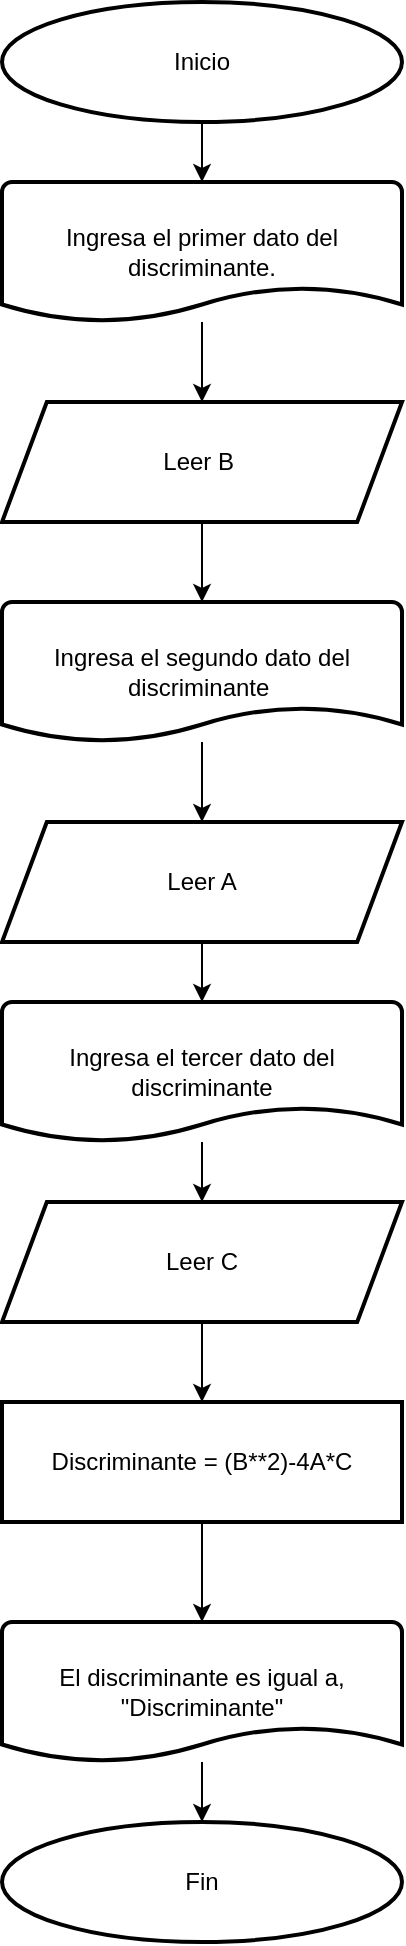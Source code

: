 <mxfile version="26.0.12">
  <diagram name="Página-1" id="OaZRxNsL9QHM0pjyVaZf">
    <mxGraphModel dx="1737" dy="942" grid="1" gridSize="10" guides="1" tooltips="1" connect="1" arrows="1" fold="1" page="1" pageScale="1" pageWidth="850" pageHeight="1100" math="0" shadow="0">
      <root>
        <mxCell id="0" />
        <mxCell id="1" parent="0" />
        <mxCell id="No6roHmcffp-jAjZKv8g-3" value="" style="edgeStyle=orthogonalEdgeStyle;rounded=0;orthogonalLoop=1;jettySize=auto;html=1;" edge="1" parent="1" source="No6roHmcffp-jAjZKv8g-1" target="No6roHmcffp-jAjZKv8g-2">
          <mxGeometry relative="1" as="geometry" />
        </mxCell>
        <mxCell id="No6roHmcffp-jAjZKv8g-1" value="Inicio" style="strokeWidth=2;html=1;shape=mxgraph.flowchart.start_1;whiteSpace=wrap;" vertex="1" parent="1">
          <mxGeometry x="210" y="20" width="200" height="60" as="geometry" />
        </mxCell>
        <mxCell id="No6roHmcffp-jAjZKv8g-5" value="" style="edgeStyle=orthogonalEdgeStyle;rounded=0;orthogonalLoop=1;jettySize=auto;html=1;" edge="1" parent="1" source="No6roHmcffp-jAjZKv8g-2" target="No6roHmcffp-jAjZKv8g-4">
          <mxGeometry relative="1" as="geometry" />
        </mxCell>
        <mxCell id="No6roHmcffp-jAjZKv8g-2" value="Ingresa el primer dato del discriminante." style="strokeWidth=2;html=1;shape=mxgraph.flowchart.document2;whiteSpace=wrap;size=0.25;" vertex="1" parent="1">
          <mxGeometry x="210" y="110" width="200" height="70" as="geometry" />
        </mxCell>
        <mxCell id="No6roHmcffp-jAjZKv8g-7" value="" style="edgeStyle=orthogonalEdgeStyle;rounded=0;orthogonalLoop=1;jettySize=auto;html=1;" edge="1" parent="1" source="No6roHmcffp-jAjZKv8g-4" target="No6roHmcffp-jAjZKv8g-6">
          <mxGeometry relative="1" as="geometry" />
        </mxCell>
        <mxCell id="No6roHmcffp-jAjZKv8g-4" value="Leer B&amp;nbsp;" style="shape=parallelogram;html=1;strokeWidth=2;perimeter=parallelogramPerimeter;whiteSpace=wrap;rounded=1;arcSize=0;size=0.112;" vertex="1" parent="1">
          <mxGeometry x="210" y="220" width="200" height="60" as="geometry" />
        </mxCell>
        <mxCell id="No6roHmcffp-jAjZKv8g-11" value="" style="edgeStyle=orthogonalEdgeStyle;rounded=0;orthogonalLoop=1;jettySize=auto;html=1;" edge="1" parent="1" source="No6roHmcffp-jAjZKv8g-6" target="No6roHmcffp-jAjZKv8g-8">
          <mxGeometry relative="1" as="geometry" />
        </mxCell>
        <mxCell id="No6roHmcffp-jAjZKv8g-6" value="Ingresa el segundo dato del discriminante&amp;nbsp;" style="strokeWidth=2;html=1;shape=mxgraph.flowchart.document2;whiteSpace=wrap;size=0.25;" vertex="1" parent="1">
          <mxGeometry x="210" y="320" width="200" height="70" as="geometry" />
        </mxCell>
        <mxCell id="No6roHmcffp-jAjZKv8g-13" value="" style="edgeStyle=orthogonalEdgeStyle;rounded=0;orthogonalLoop=1;jettySize=auto;html=1;" edge="1" parent="1" source="No6roHmcffp-jAjZKv8g-8" target="No6roHmcffp-jAjZKv8g-12">
          <mxGeometry relative="1" as="geometry" />
        </mxCell>
        <mxCell id="No6roHmcffp-jAjZKv8g-8" value="Leer A" style="shape=parallelogram;html=1;strokeWidth=2;perimeter=parallelogramPerimeter;whiteSpace=wrap;rounded=1;arcSize=0;size=0.112;" vertex="1" parent="1">
          <mxGeometry x="210" y="430" width="200" height="60" as="geometry" />
        </mxCell>
        <mxCell id="No6roHmcffp-jAjZKv8g-15" value="" style="edgeStyle=orthogonalEdgeStyle;rounded=0;orthogonalLoop=1;jettySize=auto;html=1;" edge="1" parent="1" source="No6roHmcffp-jAjZKv8g-12" target="No6roHmcffp-jAjZKv8g-14">
          <mxGeometry relative="1" as="geometry" />
        </mxCell>
        <mxCell id="No6roHmcffp-jAjZKv8g-12" value="Ingresa el tercer dato del discriminante" style="strokeWidth=2;html=1;shape=mxgraph.flowchart.document2;whiteSpace=wrap;size=0.25;" vertex="1" parent="1">
          <mxGeometry x="210" y="520" width="200" height="70" as="geometry" />
        </mxCell>
        <mxCell id="No6roHmcffp-jAjZKv8g-17" value="" style="edgeStyle=orthogonalEdgeStyle;rounded=0;orthogonalLoop=1;jettySize=auto;html=1;" edge="1" parent="1" source="No6roHmcffp-jAjZKv8g-14" target="No6roHmcffp-jAjZKv8g-16">
          <mxGeometry relative="1" as="geometry" />
        </mxCell>
        <mxCell id="No6roHmcffp-jAjZKv8g-14" value="Leer C" style="shape=parallelogram;html=1;strokeWidth=2;perimeter=parallelogramPerimeter;whiteSpace=wrap;rounded=1;arcSize=0;size=0.112;" vertex="1" parent="1">
          <mxGeometry x="210" y="620" width="200" height="60" as="geometry" />
        </mxCell>
        <mxCell id="No6roHmcffp-jAjZKv8g-20" value="" style="edgeStyle=orthogonalEdgeStyle;rounded=0;orthogonalLoop=1;jettySize=auto;html=1;" edge="1" parent="1" source="No6roHmcffp-jAjZKv8g-16" target="No6roHmcffp-jAjZKv8g-18">
          <mxGeometry relative="1" as="geometry" />
        </mxCell>
        <mxCell id="No6roHmcffp-jAjZKv8g-16" value="Discriminante = (B**2)-4A*C" style="rounded=1;whiteSpace=wrap;html=1;absoluteArcSize=1;arcSize=0;strokeWidth=2;" vertex="1" parent="1">
          <mxGeometry x="210" y="720" width="200" height="60" as="geometry" />
        </mxCell>
        <mxCell id="No6roHmcffp-jAjZKv8g-22" value="" style="edgeStyle=orthogonalEdgeStyle;rounded=0;orthogonalLoop=1;jettySize=auto;html=1;" edge="1" parent="1" source="No6roHmcffp-jAjZKv8g-18" target="No6roHmcffp-jAjZKv8g-21">
          <mxGeometry relative="1" as="geometry" />
        </mxCell>
        <mxCell id="No6roHmcffp-jAjZKv8g-18" value="El discriminante es igual a, &quot;Discriminante&quot;" style="strokeWidth=2;html=1;shape=mxgraph.flowchart.document2;whiteSpace=wrap;size=0.25;" vertex="1" parent="1">
          <mxGeometry x="210" y="830" width="200" height="70" as="geometry" />
        </mxCell>
        <mxCell id="No6roHmcffp-jAjZKv8g-21" value="Fin" style="strokeWidth=2;html=1;shape=mxgraph.flowchart.start_1;whiteSpace=wrap;" vertex="1" parent="1">
          <mxGeometry x="210" y="930" width="200" height="60" as="geometry" />
        </mxCell>
      </root>
    </mxGraphModel>
  </diagram>
</mxfile>
